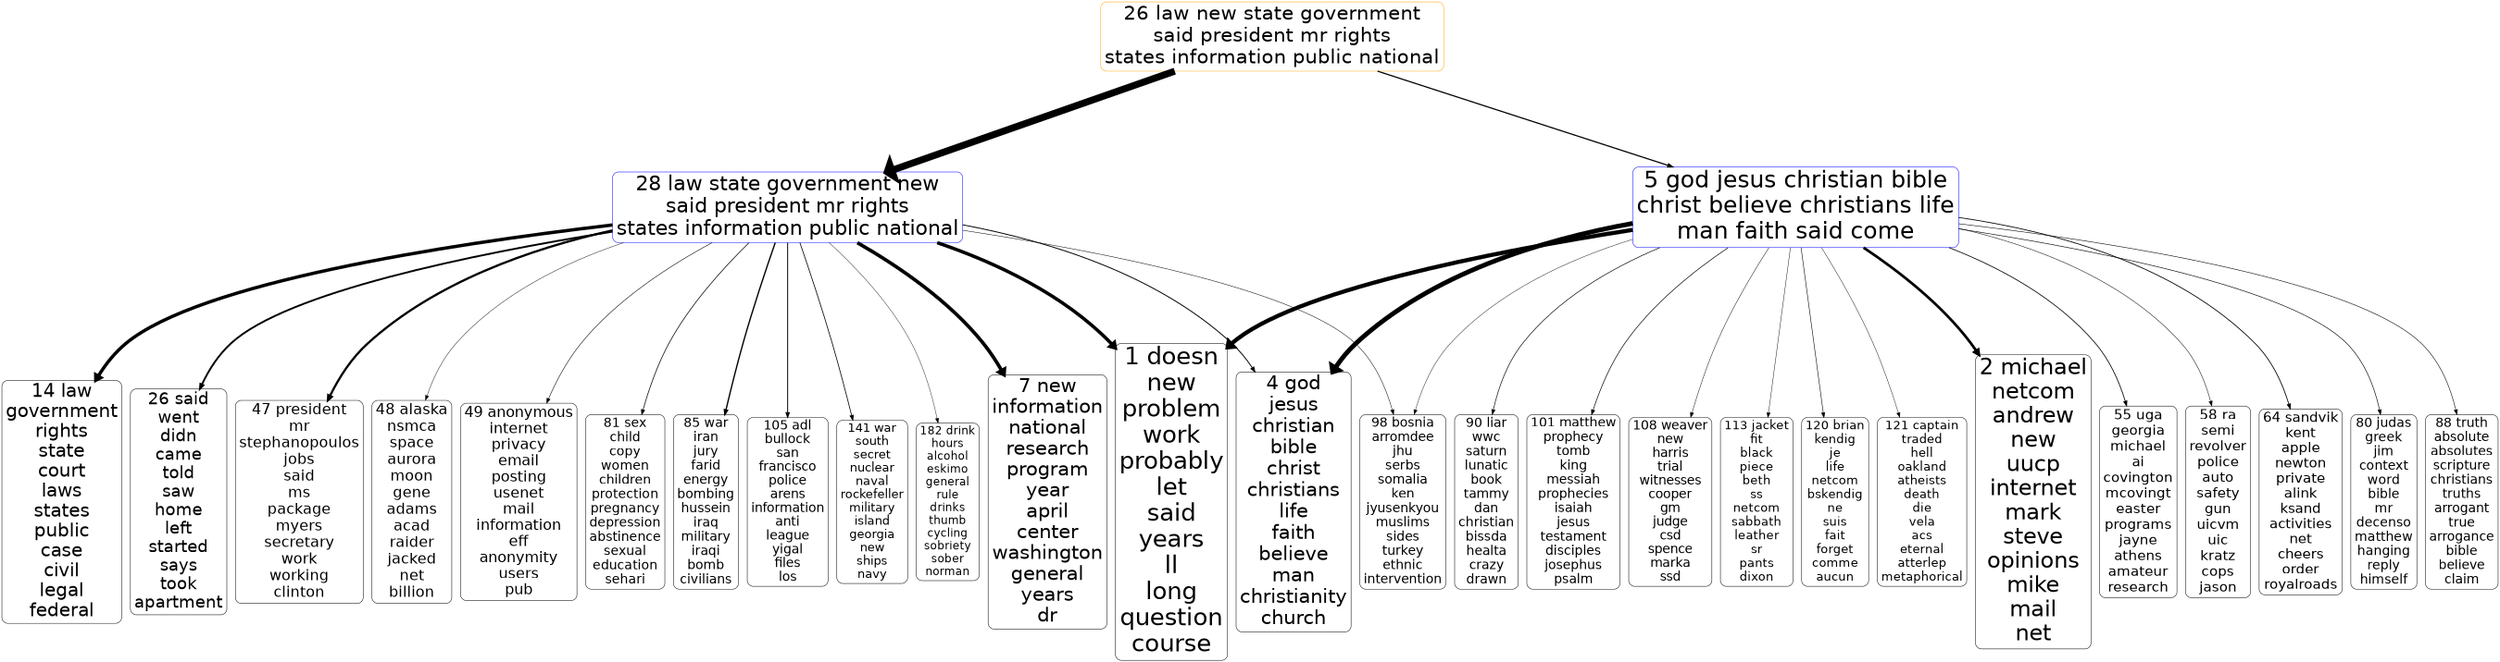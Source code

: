 digraph G {
size="18,18!";ranksep=4; ratio = auto; layers="1:2:3:4:5";
graph [fontname = "helvetica"];node [fontname = "helvetica"];edge [fontname = "helvetica"];ranksep=2.8;
"3_26" [ rank =3,fontsize =41.861, shape=box, style="rounded", color=orange, label="26 law new state government
said president mr rights
states information public national"]
"3_26" -> "2_5" [penwidth=2.5104,dir=forward]
"2_5" [rank =4,fontsize =48.7646, shape=box, style="rounded", color=blue,label="5 god jesus christian bible
christ believe christians life
man faith said come"]
"3_26" -> "2_28" [penwidth=14.6249,dir=forward]
"2_28" [rank =4,fontsize =42.9959, shape=box, style="rounded", color=blue,label="28 law state government new
said president mr rights
states information public national"]
"2_5" [ rank =2,fontsize =48.7646, shape=box, style="rounded", color=blue, label="5 god jesus christian bible
christ believe christians life
man faith said come"]
"2_5" -> "1_1" [penwidth=8.7148,dir=forward]
"1_1" [rank =3,fontsize =50, shape=box, style="rounded", color=black,label="1 doesn
new
problem
work
probably
let
said
years
ll
long
question
course"]
"2_5" -> "1_2" [penwidth=5.5705,dir=forward]
"1_2" [rank =3,fontsize =46.1741, shape=box, style="rounded", color=black,label="2 michael
netcom
andrew
new
uucp
internet
mark
steve
opinions
mike
mail
net"]
"2_5" -> "1_4" [penwidth=9.8213,dir=forward]
"1_4" [rank =3,fontsize =40.756, shape=box, style="rounded", color=black,label="4 god
jesus
christian
bible
christ
christians
life
faith
believe
man
christianity
church"]
"2_5" -> "1_55" [penwidth=1.5769,dir=forward]
"1_55" [rank =3,fontsize =29.6875, shape=box, style="rounded", color=black,label="55 uga
georgia
michael
ai
covington
mcovingt
easter
programs
jayne
athens
amateur
research"]
"2_5" -> "1_58" [penwidth=0.97648,dir=forward]
"1_58" [rank =3,fontsize =29.601, shape=box, style="rounded", color=black,label="58 ra
semi
revolver
police
auto
safety
gun
uicvm
uic
kratz
cops
jason"]
"2_5" -> "1_64" [penwidth=1.6528,dir=forward]
"1_64" [rank =3,fontsize =28.9778, shape=box, style="rounded", color=black,label="64 sandvik
kent
apple
newton
private
alink
ksand
activities
net
cheers
order
royalroads"]
"2_5" -> "1_80" [penwidth=1.2269,dir=forward]
"1_80" [rank =3,fontsize =27.6705, shape=box, style="rounded", color=black,label="80 judas
greek
jim
context
word
bible
mr
decenso
matthew
hanging
reply
himself"]
"2_5" -> "1_88" [penwidth=1.1088,dir=forward]
"1_88" [rank =3,fontsize =27.2275, shape=box, style="rounded", color=black,label="88 truth
absolute
absolutes
scripture
christians
truths
arrogant
true
arrogance
bible
believe
claim"]
"2_5" -> "1_90" [penwidth=1.2998,dir=forward]
"1_90" [rank =3,fontsize =27.1865, shape=box, style="rounded", color=black,label="90 liar
wwc
saturn
lunatic
book
tammy
dan
christian
bissda
healta
crazy
drawn"]
"2_5" -> "1_98" [penwidth=0.82315,dir=forward]
"1_98" [rank =3,fontsize =26.9347, shape=box, style="rounded", color=black,label="98 bosnia
arromdee
jhu
serbs
somalia
ken
jyusenkyou
muslims
sides
turkey
ethnic
intervention"]
"2_5" -> "1_101" [penwidth=1.3347,dir=forward]
"1_101" [rank =3,fontsize =26.8644, shape=box, style="rounded", color=black,label="101 matthew
prophecy
tomb
king
messiah
prophecies
isaiah
jesus
testament
disciples
josephus
psalm"]
"2_5" -> "1_108" [penwidth=0.91153,dir=forward]
"1_108" [rank =3,fontsize =26.5495, shape=box, style="rounded", color=black,label="108 weaver
new
harris
trial
witnesses
cooper
gm
judge
csd
spence
marka
ssd"]
"2_5" -> "1_113" [penwidth=0.85959,dir=forward]
"1_113" [rank =3,fontsize =26.2857, shape=box, style="rounded", color=black,label="113 jacket
fit
black
piece
beth
ss
netcom
sabbath
leather
sr
pants
dixon"]
"2_5" -> "1_120" [penwidth=1.1225,dir=forward]
"1_120" [rank =3,fontsize =26.1187, shape=box, style="rounded", color=black,label="120 brian
kendig
je
life
netcom
bskendig
ne
suis
fait
forget
comme
aucun"]
"2_5" -> "1_121" [penwidth=0.84157,dir=forward]
"1_121" [rank =3,fontsize =26.0965, shape=box, style="rounded", color=black,label="121 captain
traded
hell
oakland
atheists
death
die
vela
acs
eternal
atterlep
metaphorical"]
"2_28" [ rank =2,fontsize =42.9959, shape=box, style="rounded", color=blue, label="28 law state government new
said president mr rights
states information public national"]
"2_28" -> "1_1" [penwidth=7.1628,dir=forward]
"1_1" [rank =3,fontsize =50, shape=box, style="rounded", color=black,label="1 doesn
new
problem
work
probably
let
said
years
ll
long
question
course"]
"2_28" -> "1_4" [penwidth=1.9239,dir=forward]
"1_4" [rank =3,fontsize =40.756, shape=box, style="rounded", color=black,label="4 god
jesus
christian
bible
christ
christians
life
faith
believe
man
christianity
church"]
"2_28" -> "1_7" [penwidth=7.4479,dir=forward]
"1_7" [rank =3,fontsize =40.4508, shape=box, style="rounded", color=black,label="7 new
information
national
research
program
year
april
center
washington
general
years
dr"]
"2_28" -> "1_14" [penwidth=7.0201,dir=forward]
"1_14" [rank =3,fontsize =38.5467, shape=box, style="rounded", color=black,label="14 law
government
rights
state
court
laws
states
public
case
civil
legal
federal"]
"2_28" -> "1_26" [penwidth=3.8739,dir=forward]
"1_26" [rank =3,fontsize =35.2628, shape=box, style="rounded", color=black,label="26 said
went
didn
came
told
saw
home
left
started
says
took
apartment"]
"2_28" -> "1_47" [penwidth=4.6681,dir=forward]
"1_47" [rank =3,fontsize =31.3843, shape=box, style="rounded", color=black,label="47 president
mr
stephanopoulos
jobs
said
ms
package
myers
secretary
work
working
clinton"]
"2_28" -> "1_48" [penwidth=0.85203,dir=forward]
"1_48" [rank =3,fontsize =31.3763, shape=box, style="rounded", color=black,label="48 alaska
nsmca
space
aurora
moon
gene
adams
acad
raider
jacked
net
billion"]
"2_28" -> "1_49" [penwidth=1.0964,dir=forward]
"1_49" [rank =3,fontsize =31.135, shape=box, style="rounded", color=black,label="49 anonymous
internet
privacy
email
posting
usenet
mail
information
eff
anonymity
users
pub"]
"2_28" -> "1_81" [penwidth=1.4266,dir=forward]
"1_81" [rank =3,fontsize =27.6331, shape=box, style="rounded", color=black,label="81 sex
child
copy
women
children
protection
pregnancy
depression
abstinence
sexual
education
sehari"]
"2_28" -> "1_85" [penwidth=2.762,dir=forward]
"1_85" [rank =3,fontsize =27.3413, shape=box, style="rounded", color=black,label="85 war
iran
jury
farid
energy
bombing
hussein
iraq
military
iraqi
bomb
civilians"]
"2_28" -> "1_98" [penwidth=0.98182,dir=forward]
"1_98" [rank =3,fontsize =26.9347, shape=box, style="rounded", color=black,label="98 bosnia
arromdee
jhu
serbs
somalia
ken
jyusenkyou
muslims
sides
turkey
ethnic
intervention"]
"2_28" -> "1_105" [penwidth=1.9239,dir=forward]
"1_105" [rank =3,fontsize =26.6179, shape=box, style="rounded", color=black,label="105 adl
bullock
san
francisco
police
arens
information
anti
league
yigal
files
los"]
"2_28" -> "1_141" [penwidth=1.5466,dir=forward]
"1_141" [rank =3,fontsize =25.2111, shape=box, style="rounded", color=black,label="141 war
south
secret
nuclear
naval
rockefeller
military
island
georgia
new
ships
navy"]
"2_28" -> "1_182" [penwidth=0.77907,dir=forward]
"1_182" [rank =3,fontsize =24.2465, shape=box, style="rounded", color=black,label="182 drink
hours
alcohol
eskimo
general
rule
drinks
thumb
cycling
sobriety
sober
norman"]
{rank=same; "1_1" "1_2" "1_4" "1_55" "1_58" "1_64" "1_80" "1_88" "1_90" "1_98" "1_101" "1_108" "1_113" "1_120" "1_121" "1_1" "1_4" "1_7" "1_14" "1_26" "1_47" "1_48" "1_49" "1_81" "1_85" "1_98" "1_105" "1_141" "1_182"}{rank=same; "2_5" "2_28" "2_5" "2_28"}{rank=same; "3_26"}{rank=same;}{rank=same;}}